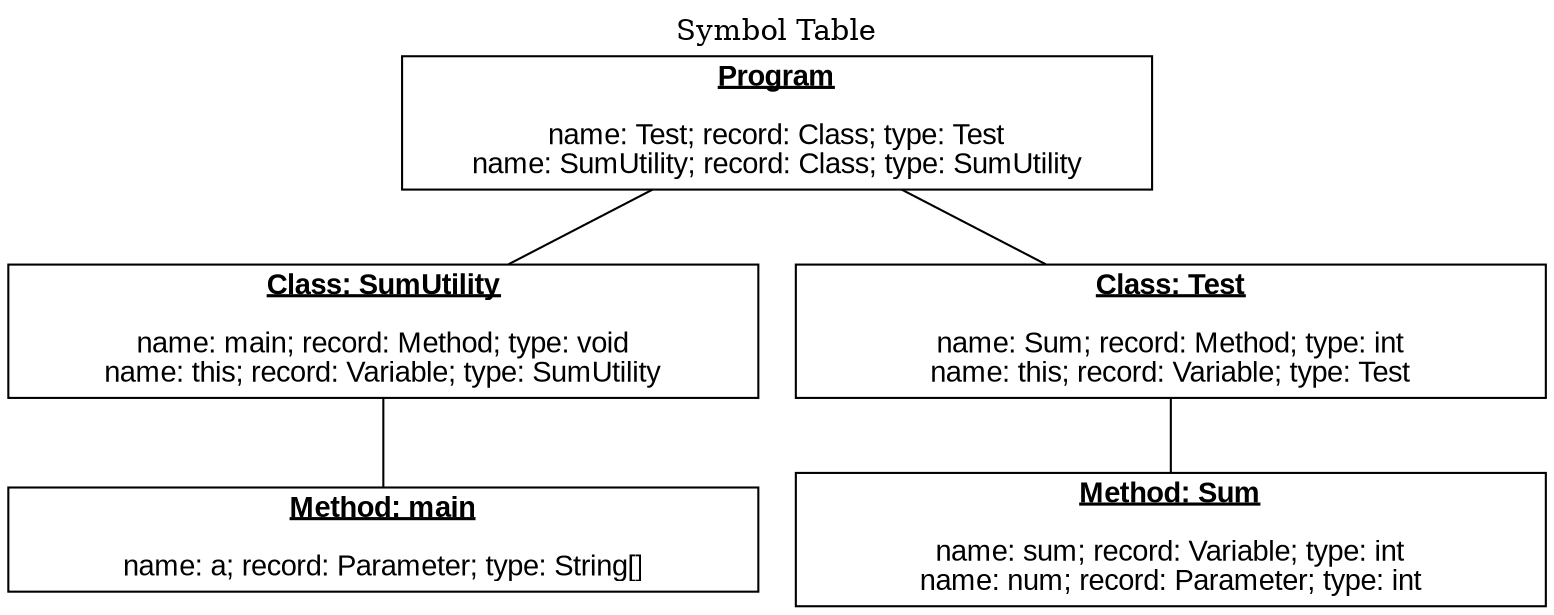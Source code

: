 graph {
label="Symbol Table";
labelloc="t";

node [shape=rect, fontname=Arial, width=5];

n0 [label=<<U><B>Program</B></U><BR/><BR/>
name: Test; record: Class; type: Test<BR/>
name: SumUtility; record: Class; type: SumUtility<BR/>
>];
n0 -- n1;
n1 [label=<<U><B>Class: SumUtility</B></U><BR/><BR/>
name: main; record: Method; type: void<BR/>
name: this; record: Variable; type: SumUtility<BR/>
>];
n1 -- n2;
n2 [label=<<U><B>Method: main</B></U><BR/><BR/>
name: a; record: Parameter; type: String[]<BR/>
>];
n0 -- n3;
n3 [label=<<U><B>Class: Test</B></U><BR/><BR/>
name: Sum; record: Method; type: int<BR/>
name: this; record: Variable; type: Test<BR/>
>];
n3 -- n4;
n4 [label=<<U><B>Method: Sum</B></U><BR/><BR/>
name: sum; record: Variable; type: int<BR/>
name: num; record: Parameter; type: int<BR/>
>];
}
